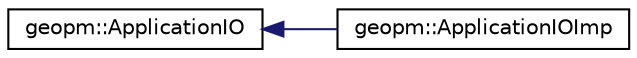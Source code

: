 digraph "Graphical Class Hierarchy"
{
 // LATEX_PDF_SIZE
  edge [fontname="Helvetica",fontsize="10",labelfontname="Helvetica",labelfontsize="10"];
  node [fontname="Helvetica",fontsize="10",shape=record];
  rankdir="LR";
  Node0 [label="geopm::ApplicationIO",height=0.2,width=0.4,color="black", fillcolor="white", style="filled",URL="$classgeopm_1_1_application_i_o.html",tooltip=" "];
  Node0 -> Node1 [dir="back",color="midnightblue",fontsize="10",style="solid",fontname="Helvetica"];
  Node1 [label="geopm::ApplicationIOImp",height=0.2,width=0.4,color="black", fillcolor="white", style="filled",URL="$classgeopm_1_1_application_i_o_imp.html",tooltip=" "];
}
